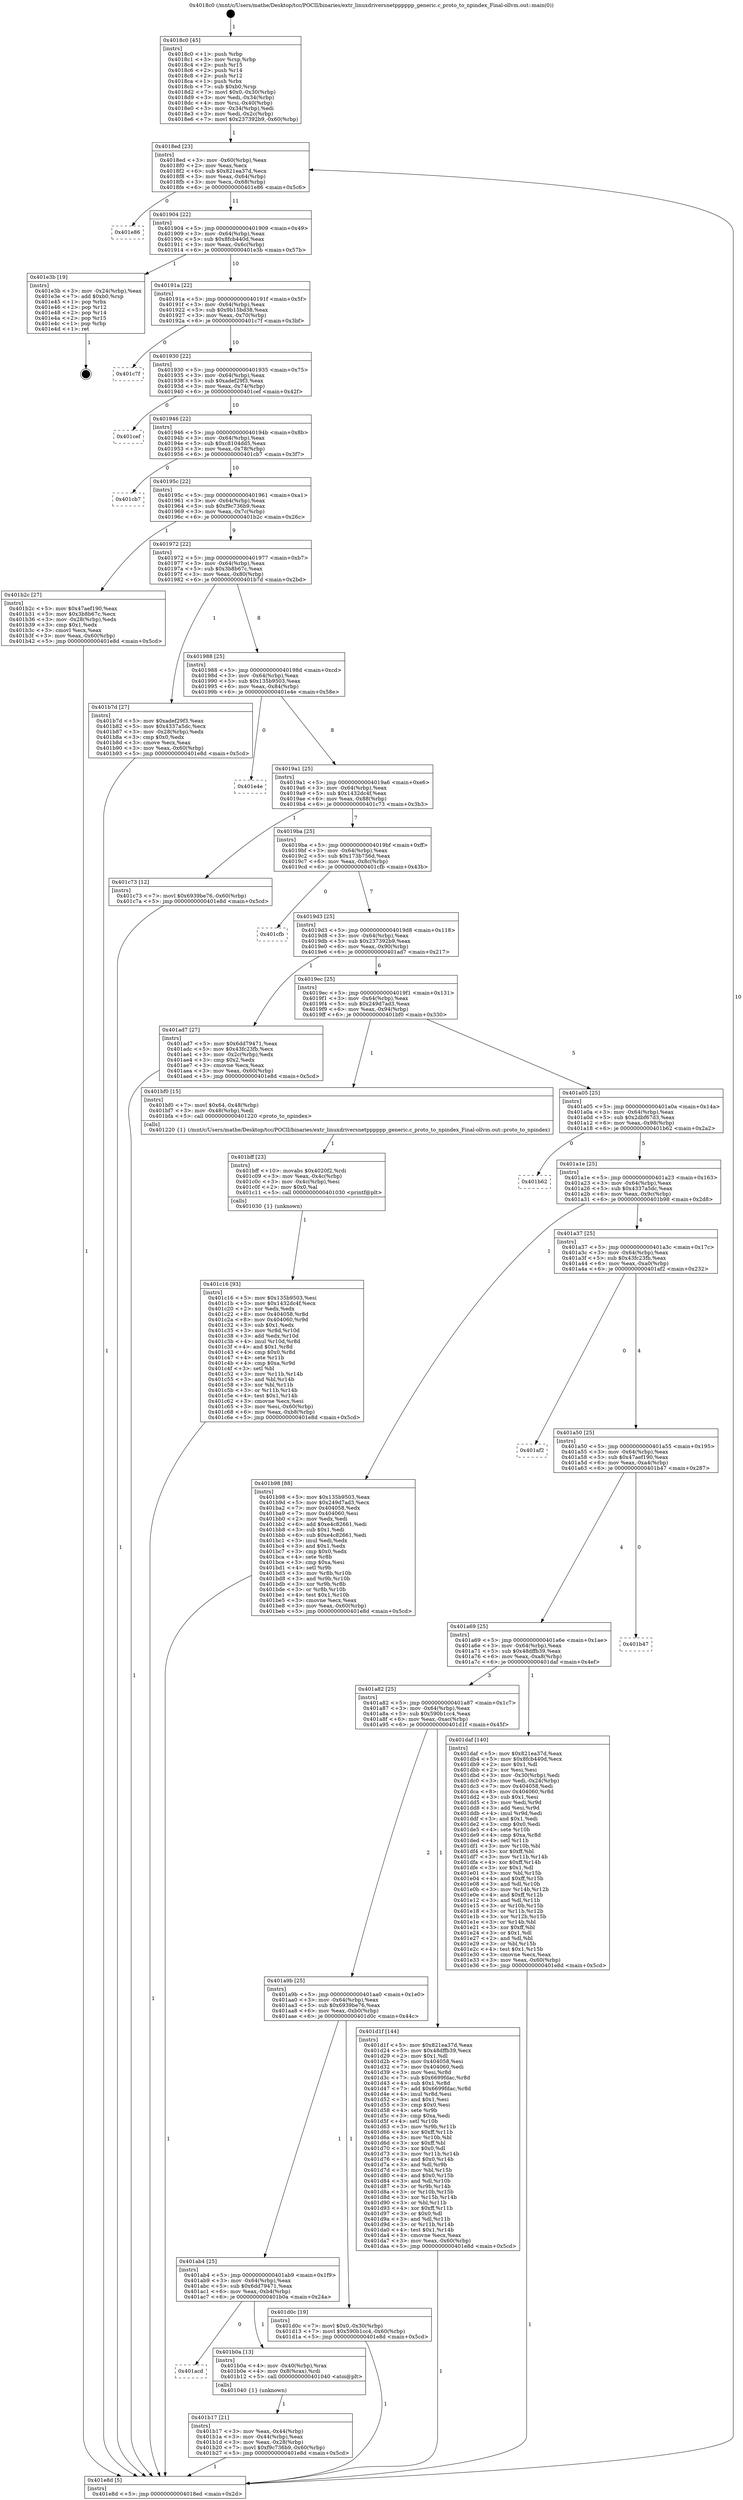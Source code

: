 digraph "0x4018c0" {
  label = "0x4018c0 (/mnt/c/Users/mathe/Desktop/tcc/POCII/binaries/extr_linuxdriversnetpppppp_generic.c_proto_to_npindex_Final-ollvm.out::main(0))"
  labelloc = "t"
  node[shape=record]

  Entry [label="",width=0.3,height=0.3,shape=circle,fillcolor=black,style=filled]
  "0x4018ed" [label="{
     0x4018ed [23]\l
     | [instrs]\l
     &nbsp;&nbsp;0x4018ed \<+3\>: mov -0x60(%rbp),%eax\l
     &nbsp;&nbsp;0x4018f0 \<+2\>: mov %eax,%ecx\l
     &nbsp;&nbsp;0x4018f2 \<+6\>: sub $0x821ea37d,%ecx\l
     &nbsp;&nbsp;0x4018f8 \<+3\>: mov %eax,-0x64(%rbp)\l
     &nbsp;&nbsp;0x4018fb \<+3\>: mov %ecx,-0x68(%rbp)\l
     &nbsp;&nbsp;0x4018fe \<+6\>: je 0000000000401e86 \<main+0x5c6\>\l
  }"]
  "0x401e86" [label="{
     0x401e86\l
  }", style=dashed]
  "0x401904" [label="{
     0x401904 [22]\l
     | [instrs]\l
     &nbsp;&nbsp;0x401904 \<+5\>: jmp 0000000000401909 \<main+0x49\>\l
     &nbsp;&nbsp;0x401909 \<+3\>: mov -0x64(%rbp),%eax\l
     &nbsp;&nbsp;0x40190c \<+5\>: sub $0x8fcb440d,%eax\l
     &nbsp;&nbsp;0x401911 \<+3\>: mov %eax,-0x6c(%rbp)\l
     &nbsp;&nbsp;0x401914 \<+6\>: je 0000000000401e3b \<main+0x57b\>\l
  }"]
  Exit [label="",width=0.3,height=0.3,shape=circle,fillcolor=black,style=filled,peripheries=2]
  "0x401e3b" [label="{
     0x401e3b [19]\l
     | [instrs]\l
     &nbsp;&nbsp;0x401e3b \<+3\>: mov -0x24(%rbp),%eax\l
     &nbsp;&nbsp;0x401e3e \<+7\>: add $0xb0,%rsp\l
     &nbsp;&nbsp;0x401e45 \<+1\>: pop %rbx\l
     &nbsp;&nbsp;0x401e46 \<+2\>: pop %r12\l
     &nbsp;&nbsp;0x401e48 \<+2\>: pop %r14\l
     &nbsp;&nbsp;0x401e4a \<+2\>: pop %r15\l
     &nbsp;&nbsp;0x401e4c \<+1\>: pop %rbp\l
     &nbsp;&nbsp;0x401e4d \<+1\>: ret\l
  }"]
  "0x40191a" [label="{
     0x40191a [22]\l
     | [instrs]\l
     &nbsp;&nbsp;0x40191a \<+5\>: jmp 000000000040191f \<main+0x5f\>\l
     &nbsp;&nbsp;0x40191f \<+3\>: mov -0x64(%rbp),%eax\l
     &nbsp;&nbsp;0x401922 \<+5\>: sub $0x9b15bd38,%eax\l
     &nbsp;&nbsp;0x401927 \<+3\>: mov %eax,-0x70(%rbp)\l
     &nbsp;&nbsp;0x40192a \<+6\>: je 0000000000401c7f \<main+0x3bf\>\l
  }"]
  "0x401c16" [label="{
     0x401c16 [93]\l
     | [instrs]\l
     &nbsp;&nbsp;0x401c16 \<+5\>: mov $0x135b9503,%esi\l
     &nbsp;&nbsp;0x401c1b \<+5\>: mov $0x1432dc4f,%ecx\l
     &nbsp;&nbsp;0x401c20 \<+2\>: xor %edx,%edx\l
     &nbsp;&nbsp;0x401c22 \<+8\>: mov 0x404058,%r8d\l
     &nbsp;&nbsp;0x401c2a \<+8\>: mov 0x404060,%r9d\l
     &nbsp;&nbsp;0x401c32 \<+3\>: sub $0x1,%edx\l
     &nbsp;&nbsp;0x401c35 \<+3\>: mov %r8d,%r10d\l
     &nbsp;&nbsp;0x401c38 \<+3\>: add %edx,%r10d\l
     &nbsp;&nbsp;0x401c3b \<+4\>: imul %r10d,%r8d\l
     &nbsp;&nbsp;0x401c3f \<+4\>: and $0x1,%r8d\l
     &nbsp;&nbsp;0x401c43 \<+4\>: cmp $0x0,%r8d\l
     &nbsp;&nbsp;0x401c47 \<+4\>: sete %r11b\l
     &nbsp;&nbsp;0x401c4b \<+4\>: cmp $0xa,%r9d\l
     &nbsp;&nbsp;0x401c4f \<+3\>: setl %bl\l
     &nbsp;&nbsp;0x401c52 \<+3\>: mov %r11b,%r14b\l
     &nbsp;&nbsp;0x401c55 \<+3\>: and %bl,%r14b\l
     &nbsp;&nbsp;0x401c58 \<+3\>: xor %bl,%r11b\l
     &nbsp;&nbsp;0x401c5b \<+3\>: or %r11b,%r14b\l
     &nbsp;&nbsp;0x401c5e \<+4\>: test $0x1,%r14b\l
     &nbsp;&nbsp;0x401c62 \<+3\>: cmovne %ecx,%esi\l
     &nbsp;&nbsp;0x401c65 \<+3\>: mov %esi,-0x60(%rbp)\l
     &nbsp;&nbsp;0x401c68 \<+6\>: mov %eax,-0xb8(%rbp)\l
     &nbsp;&nbsp;0x401c6e \<+5\>: jmp 0000000000401e8d \<main+0x5cd\>\l
  }"]
  "0x401c7f" [label="{
     0x401c7f\l
  }", style=dashed]
  "0x401930" [label="{
     0x401930 [22]\l
     | [instrs]\l
     &nbsp;&nbsp;0x401930 \<+5\>: jmp 0000000000401935 \<main+0x75\>\l
     &nbsp;&nbsp;0x401935 \<+3\>: mov -0x64(%rbp),%eax\l
     &nbsp;&nbsp;0x401938 \<+5\>: sub $0xadef29f3,%eax\l
     &nbsp;&nbsp;0x40193d \<+3\>: mov %eax,-0x74(%rbp)\l
     &nbsp;&nbsp;0x401940 \<+6\>: je 0000000000401cef \<main+0x42f\>\l
  }"]
  "0x401bff" [label="{
     0x401bff [23]\l
     | [instrs]\l
     &nbsp;&nbsp;0x401bff \<+10\>: movabs $0x4020f2,%rdi\l
     &nbsp;&nbsp;0x401c09 \<+3\>: mov %eax,-0x4c(%rbp)\l
     &nbsp;&nbsp;0x401c0c \<+3\>: mov -0x4c(%rbp),%esi\l
     &nbsp;&nbsp;0x401c0f \<+2\>: mov $0x0,%al\l
     &nbsp;&nbsp;0x401c11 \<+5\>: call 0000000000401030 \<printf@plt\>\l
     | [calls]\l
     &nbsp;&nbsp;0x401030 \{1\} (unknown)\l
  }"]
  "0x401cef" [label="{
     0x401cef\l
  }", style=dashed]
  "0x401946" [label="{
     0x401946 [22]\l
     | [instrs]\l
     &nbsp;&nbsp;0x401946 \<+5\>: jmp 000000000040194b \<main+0x8b\>\l
     &nbsp;&nbsp;0x40194b \<+3\>: mov -0x64(%rbp),%eax\l
     &nbsp;&nbsp;0x40194e \<+5\>: sub $0xc8104dd5,%eax\l
     &nbsp;&nbsp;0x401953 \<+3\>: mov %eax,-0x78(%rbp)\l
     &nbsp;&nbsp;0x401956 \<+6\>: je 0000000000401cb7 \<main+0x3f7\>\l
  }"]
  "0x401b17" [label="{
     0x401b17 [21]\l
     | [instrs]\l
     &nbsp;&nbsp;0x401b17 \<+3\>: mov %eax,-0x44(%rbp)\l
     &nbsp;&nbsp;0x401b1a \<+3\>: mov -0x44(%rbp),%eax\l
     &nbsp;&nbsp;0x401b1d \<+3\>: mov %eax,-0x28(%rbp)\l
     &nbsp;&nbsp;0x401b20 \<+7\>: movl $0xf9c736b9,-0x60(%rbp)\l
     &nbsp;&nbsp;0x401b27 \<+5\>: jmp 0000000000401e8d \<main+0x5cd\>\l
  }"]
  "0x401cb7" [label="{
     0x401cb7\l
  }", style=dashed]
  "0x40195c" [label="{
     0x40195c [22]\l
     | [instrs]\l
     &nbsp;&nbsp;0x40195c \<+5\>: jmp 0000000000401961 \<main+0xa1\>\l
     &nbsp;&nbsp;0x401961 \<+3\>: mov -0x64(%rbp),%eax\l
     &nbsp;&nbsp;0x401964 \<+5\>: sub $0xf9c736b9,%eax\l
     &nbsp;&nbsp;0x401969 \<+3\>: mov %eax,-0x7c(%rbp)\l
     &nbsp;&nbsp;0x40196c \<+6\>: je 0000000000401b2c \<main+0x26c\>\l
  }"]
  "0x401acd" [label="{
     0x401acd\l
  }", style=dashed]
  "0x401b2c" [label="{
     0x401b2c [27]\l
     | [instrs]\l
     &nbsp;&nbsp;0x401b2c \<+5\>: mov $0x47aef190,%eax\l
     &nbsp;&nbsp;0x401b31 \<+5\>: mov $0x3b8b67c,%ecx\l
     &nbsp;&nbsp;0x401b36 \<+3\>: mov -0x28(%rbp),%edx\l
     &nbsp;&nbsp;0x401b39 \<+3\>: cmp $0x1,%edx\l
     &nbsp;&nbsp;0x401b3c \<+3\>: cmovl %ecx,%eax\l
     &nbsp;&nbsp;0x401b3f \<+3\>: mov %eax,-0x60(%rbp)\l
     &nbsp;&nbsp;0x401b42 \<+5\>: jmp 0000000000401e8d \<main+0x5cd\>\l
  }"]
  "0x401972" [label="{
     0x401972 [22]\l
     | [instrs]\l
     &nbsp;&nbsp;0x401972 \<+5\>: jmp 0000000000401977 \<main+0xb7\>\l
     &nbsp;&nbsp;0x401977 \<+3\>: mov -0x64(%rbp),%eax\l
     &nbsp;&nbsp;0x40197a \<+5\>: sub $0x3b8b67c,%eax\l
     &nbsp;&nbsp;0x40197f \<+3\>: mov %eax,-0x80(%rbp)\l
     &nbsp;&nbsp;0x401982 \<+6\>: je 0000000000401b7d \<main+0x2bd\>\l
  }"]
  "0x401b0a" [label="{
     0x401b0a [13]\l
     | [instrs]\l
     &nbsp;&nbsp;0x401b0a \<+4\>: mov -0x40(%rbp),%rax\l
     &nbsp;&nbsp;0x401b0e \<+4\>: mov 0x8(%rax),%rdi\l
     &nbsp;&nbsp;0x401b12 \<+5\>: call 0000000000401040 \<atoi@plt\>\l
     | [calls]\l
     &nbsp;&nbsp;0x401040 \{1\} (unknown)\l
  }"]
  "0x401b7d" [label="{
     0x401b7d [27]\l
     | [instrs]\l
     &nbsp;&nbsp;0x401b7d \<+5\>: mov $0xadef29f3,%eax\l
     &nbsp;&nbsp;0x401b82 \<+5\>: mov $0x4337a5dc,%ecx\l
     &nbsp;&nbsp;0x401b87 \<+3\>: mov -0x28(%rbp),%edx\l
     &nbsp;&nbsp;0x401b8a \<+3\>: cmp $0x0,%edx\l
     &nbsp;&nbsp;0x401b8d \<+3\>: cmove %ecx,%eax\l
     &nbsp;&nbsp;0x401b90 \<+3\>: mov %eax,-0x60(%rbp)\l
     &nbsp;&nbsp;0x401b93 \<+5\>: jmp 0000000000401e8d \<main+0x5cd\>\l
  }"]
  "0x401988" [label="{
     0x401988 [25]\l
     | [instrs]\l
     &nbsp;&nbsp;0x401988 \<+5\>: jmp 000000000040198d \<main+0xcd\>\l
     &nbsp;&nbsp;0x40198d \<+3\>: mov -0x64(%rbp),%eax\l
     &nbsp;&nbsp;0x401990 \<+5\>: sub $0x135b9503,%eax\l
     &nbsp;&nbsp;0x401995 \<+6\>: mov %eax,-0x84(%rbp)\l
     &nbsp;&nbsp;0x40199b \<+6\>: je 0000000000401e4e \<main+0x58e\>\l
  }"]
  "0x401ab4" [label="{
     0x401ab4 [25]\l
     | [instrs]\l
     &nbsp;&nbsp;0x401ab4 \<+5\>: jmp 0000000000401ab9 \<main+0x1f9\>\l
     &nbsp;&nbsp;0x401ab9 \<+3\>: mov -0x64(%rbp),%eax\l
     &nbsp;&nbsp;0x401abc \<+5\>: sub $0x6dd79471,%eax\l
     &nbsp;&nbsp;0x401ac1 \<+6\>: mov %eax,-0xb4(%rbp)\l
     &nbsp;&nbsp;0x401ac7 \<+6\>: je 0000000000401b0a \<main+0x24a\>\l
  }"]
  "0x401e4e" [label="{
     0x401e4e\l
  }", style=dashed]
  "0x4019a1" [label="{
     0x4019a1 [25]\l
     | [instrs]\l
     &nbsp;&nbsp;0x4019a1 \<+5\>: jmp 00000000004019a6 \<main+0xe6\>\l
     &nbsp;&nbsp;0x4019a6 \<+3\>: mov -0x64(%rbp),%eax\l
     &nbsp;&nbsp;0x4019a9 \<+5\>: sub $0x1432dc4f,%eax\l
     &nbsp;&nbsp;0x4019ae \<+6\>: mov %eax,-0x88(%rbp)\l
     &nbsp;&nbsp;0x4019b4 \<+6\>: je 0000000000401c73 \<main+0x3b3\>\l
  }"]
  "0x401d0c" [label="{
     0x401d0c [19]\l
     | [instrs]\l
     &nbsp;&nbsp;0x401d0c \<+7\>: movl $0x0,-0x30(%rbp)\l
     &nbsp;&nbsp;0x401d13 \<+7\>: movl $0x590b1cc4,-0x60(%rbp)\l
     &nbsp;&nbsp;0x401d1a \<+5\>: jmp 0000000000401e8d \<main+0x5cd\>\l
  }"]
  "0x401c73" [label="{
     0x401c73 [12]\l
     | [instrs]\l
     &nbsp;&nbsp;0x401c73 \<+7\>: movl $0x6939be76,-0x60(%rbp)\l
     &nbsp;&nbsp;0x401c7a \<+5\>: jmp 0000000000401e8d \<main+0x5cd\>\l
  }"]
  "0x4019ba" [label="{
     0x4019ba [25]\l
     | [instrs]\l
     &nbsp;&nbsp;0x4019ba \<+5\>: jmp 00000000004019bf \<main+0xff\>\l
     &nbsp;&nbsp;0x4019bf \<+3\>: mov -0x64(%rbp),%eax\l
     &nbsp;&nbsp;0x4019c2 \<+5\>: sub $0x173b756d,%eax\l
     &nbsp;&nbsp;0x4019c7 \<+6\>: mov %eax,-0x8c(%rbp)\l
     &nbsp;&nbsp;0x4019cd \<+6\>: je 0000000000401cfb \<main+0x43b\>\l
  }"]
  "0x401a9b" [label="{
     0x401a9b [25]\l
     | [instrs]\l
     &nbsp;&nbsp;0x401a9b \<+5\>: jmp 0000000000401aa0 \<main+0x1e0\>\l
     &nbsp;&nbsp;0x401aa0 \<+3\>: mov -0x64(%rbp),%eax\l
     &nbsp;&nbsp;0x401aa3 \<+5\>: sub $0x6939be76,%eax\l
     &nbsp;&nbsp;0x401aa8 \<+6\>: mov %eax,-0xb0(%rbp)\l
     &nbsp;&nbsp;0x401aae \<+6\>: je 0000000000401d0c \<main+0x44c\>\l
  }"]
  "0x401cfb" [label="{
     0x401cfb\l
  }", style=dashed]
  "0x4019d3" [label="{
     0x4019d3 [25]\l
     | [instrs]\l
     &nbsp;&nbsp;0x4019d3 \<+5\>: jmp 00000000004019d8 \<main+0x118\>\l
     &nbsp;&nbsp;0x4019d8 \<+3\>: mov -0x64(%rbp),%eax\l
     &nbsp;&nbsp;0x4019db \<+5\>: sub $0x237392b9,%eax\l
     &nbsp;&nbsp;0x4019e0 \<+6\>: mov %eax,-0x90(%rbp)\l
     &nbsp;&nbsp;0x4019e6 \<+6\>: je 0000000000401ad7 \<main+0x217\>\l
  }"]
  "0x401d1f" [label="{
     0x401d1f [144]\l
     | [instrs]\l
     &nbsp;&nbsp;0x401d1f \<+5\>: mov $0x821ea37d,%eax\l
     &nbsp;&nbsp;0x401d24 \<+5\>: mov $0x48dffb39,%ecx\l
     &nbsp;&nbsp;0x401d29 \<+2\>: mov $0x1,%dl\l
     &nbsp;&nbsp;0x401d2b \<+7\>: mov 0x404058,%esi\l
     &nbsp;&nbsp;0x401d32 \<+7\>: mov 0x404060,%edi\l
     &nbsp;&nbsp;0x401d39 \<+3\>: mov %esi,%r8d\l
     &nbsp;&nbsp;0x401d3c \<+7\>: sub $0x6699fdac,%r8d\l
     &nbsp;&nbsp;0x401d43 \<+4\>: sub $0x1,%r8d\l
     &nbsp;&nbsp;0x401d47 \<+7\>: add $0x6699fdac,%r8d\l
     &nbsp;&nbsp;0x401d4e \<+4\>: imul %r8d,%esi\l
     &nbsp;&nbsp;0x401d52 \<+3\>: and $0x1,%esi\l
     &nbsp;&nbsp;0x401d55 \<+3\>: cmp $0x0,%esi\l
     &nbsp;&nbsp;0x401d58 \<+4\>: sete %r9b\l
     &nbsp;&nbsp;0x401d5c \<+3\>: cmp $0xa,%edi\l
     &nbsp;&nbsp;0x401d5f \<+4\>: setl %r10b\l
     &nbsp;&nbsp;0x401d63 \<+3\>: mov %r9b,%r11b\l
     &nbsp;&nbsp;0x401d66 \<+4\>: xor $0xff,%r11b\l
     &nbsp;&nbsp;0x401d6a \<+3\>: mov %r10b,%bl\l
     &nbsp;&nbsp;0x401d6d \<+3\>: xor $0xff,%bl\l
     &nbsp;&nbsp;0x401d70 \<+3\>: xor $0x0,%dl\l
     &nbsp;&nbsp;0x401d73 \<+3\>: mov %r11b,%r14b\l
     &nbsp;&nbsp;0x401d76 \<+4\>: and $0x0,%r14b\l
     &nbsp;&nbsp;0x401d7a \<+3\>: and %dl,%r9b\l
     &nbsp;&nbsp;0x401d7d \<+3\>: mov %bl,%r15b\l
     &nbsp;&nbsp;0x401d80 \<+4\>: and $0x0,%r15b\l
     &nbsp;&nbsp;0x401d84 \<+3\>: and %dl,%r10b\l
     &nbsp;&nbsp;0x401d87 \<+3\>: or %r9b,%r14b\l
     &nbsp;&nbsp;0x401d8a \<+3\>: or %r10b,%r15b\l
     &nbsp;&nbsp;0x401d8d \<+3\>: xor %r15b,%r14b\l
     &nbsp;&nbsp;0x401d90 \<+3\>: or %bl,%r11b\l
     &nbsp;&nbsp;0x401d93 \<+4\>: xor $0xff,%r11b\l
     &nbsp;&nbsp;0x401d97 \<+3\>: or $0x0,%dl\l
     &nbsp;&nbsp;0x401d9a \<+3\>: and %dl,%r11b\l
     &nbsp;&nbsp;0x401d9d \<+3\>: or %r11b,%r14b\l
     &nbsp;&nbsp;0x401da0 \<+4\>: test $0x1,%r14b\l
     &nbsp;&nbsp;0x401da4 \<+3\>: cmovne %ecx,%eax\l
     &nbsp;&nbsp;0x401da7 \<+3\>: mov %eax,-0x60(%rbp)\l
     &nbsp;&nbsp;0x401daa \<+5\>: jmp 0000000000401e8d \<main+0x5cd\>\l
  }"]
  "0x401ad7" [label="{
     0x401ad7 [27]\l
     | [instrs]\l
     &nbsp;&nbsp;0x401ad7 \<+5\>: mov $0x6dd79471,%eax\l
     &nbsp;&nbsp;0x401adc \<+5\>: mov $0x43fc23fb,%ecx\l
     &nbsp;&nbsp;0x401ae1 \<+3\>: mov -0x2c(%rbp),%edx\l
     &nbsp;&nbsp;0x401ae4 \<+3\>: cmp $0x2,%edx\l
     &nbsp;&nbsp;0x401ae7 \<+3\>: cmovne %ecx,%eax\l
     &nbsp;&nbsp;0x401aea \<+3\>: mov %eax,-0x60(%rbp)\l
     &nbsp;&nbsp;0x401aed \<+5\>: jmp 0000000000401e8d \<main+0x5cd\>\l
  }"]
  "0x4019ec" [label="{
     0x4019ec [25]\l
     | [instrs]\l
     &nbsp;&nbsp;0x4019ec \<+5\>: jmp 00000000004019f1 \<main+0x131\>\l
     &nbsp;&nbsp;0x4019f1 \<+3\>: mov -0x64(%rbp),%eax\l
     &nbsp;&nbsp;0x4019f4 \<+5\>: sub $0x249d7ad3,%eax\l
     &nbsp;&nbsp;0x4019f9 \<+6\>: mov %eax,-0x94(%rbp)\l
     &nbsp;&nbsp;0x4019ff \<+6\>: je 0000000000401bf0 \<main+0x330\>\l
  }"]
  "0x401e8d" [label="{
     0x401e8d [5]\l
     | [instrs]\l
     &nbsp;&nbsp;0x401e8d \<+5\>: jmp 00000000004018ed \<main+0x2d\>\l
  }"]
  "0x4018c0" [label="{
     0x4018c0 [45]\l
     | [instrs]\l
     &nbsp;&nbsp;0x4018c0 \<+1\>: push %rbp\l
     &nbsp;&nbsp;0x4018c1 \<+3\>: mov %rsp,%rbp\l
     &nbsp;&nbsp;0x4018c4 \<+2\>: push %r15\l
     &nbsp;&nbsp;0x4018c6 \<+2\>: push %r14\l
     &nbsp;&nbsp;0x4018c8 \<+2\>: push %r12\l
     &nbsp;&nbsp;0x4018ca \<+1\>: push %rbx\l
     &nbsp;&nbsp;0x4018cb \<+7\>: sub $0xb0,%rsp\l
     &nbsp;&nbsp;0x4018d2 \<+7\>: movl $0x0,-0x30(%rbp)\l
     &nbsp;&nbsp;0x4018d9 \<+3\>: mov %edi,-0x34(%rbp)\l
     &nbsp;&nbsp;0x4018dc \<+4\>: mov %rsi,-0x40(%rbp)\l
     &nbsp;&nbsp;0x4018e0 \<+3\>: mov -0x34(%rbp),%edi\l
     &nbsp;&nbsp;0x4018e3 \<+3\>: mov %edi,-0x2c(%rbp)\l
     &nbsp;&nbsp;0x4018e6 \<+7\>: movl $0x237392b9,-0x60(%rbp)\l
  }"]
  "0x401a82" [label="{
     0x401a82 [25]\l
     | [instrs]\l
     &nbsp;&nbsp;0x401a82 \<+5\>: jmp 0000000000401a87 \<main+0x1c7\>\l
     &nbsp;&nbsp;0x401a87 \<+3\>: mov -0x64(%rbp),%eax\l
     &nbsp;&nbsp;0x401a8a \<+5\>: sub $0x590b1cc4,%eax\l
     &nbsp;&nbsp;0x401a8f \<+6\>: mov %eax,-0xac(%rbp)\l
     &nbsp;&nbsp;0x401a95 \<+6\>: je 0000000000401d1f \<main+0x45f\>\l
  }"]
  "0x401bf0" [label="{
     0x401bf0 [15]\l
     | [instrs]\l
     &nbsp;&nbsp;0x401bf0 \<+7\>: movl $0x64,-0x48(%rbp)\l
     &nbsp;&nbsp;0x401bf7 \<+3\>: mov -0x48(%rbp),%edi\l
     &nbsp;&nbsp;0x401bfa \<+5\>: call 0000000000401220 \<proto_to_npindex\>\l
     | [calls]\l
     &nbsp;&nbsp;0x401220 \{1\} (/mnt/c/Users/mathe/Desktop/tcc/POCII/binaries/extr_linuxdriversnetpppppp_generic.c_proto_to_npindex_Final-ollvm.out::proto_to_npindex)\l
  }"]
  "0x401a05" [label="{
     0x401a05 [25]\l
     | [instrs]\l
     &nbsp;&nbsp;0x401a05 \<+5\>: jmp 0000000000401a0a \<main+0x14a\>\l
     &nbsp;&nbsp;0x401a0a \<+3\>: mov -0x64(%rbp),%eax\l
     &nbsp;&nbsp;0x401a0d \<+5\>: sub $0x2dbf67d3,%eax\l
     &nbsp;&nbsp;0x401a12 \<+6\>: mov %eax,-0x98(%rbp)\l
     &nbsp;&nbsp;0x401a18 \<+6\>: je 0000000000401b62 \<main+0x2a2\>\l
  }"]
  "0x401daf" [label="{
     0x401daf [140]\l
     | [instrs]\l
     &nbsp;&nbsp;0x401daf \<+5\>: mov $0x821ea37d,%eax\l
     &nbsp;&nbsp;0x401db4 \<+5\>: mov $0x8fcb440d,%ecx\l
     &nbsp;&nbsp;0x401db9 \<+2\>: mov $0x1,%dl\l
     &nbsp;&nbsp;0x401dbb \<+2\>: xor %esi,%esi\l
     &nbsp;&nbsp;0x401dbd \<+3\>: mov -0x30(%rbp),%edi\l
     &nbsp;&nbsp;0x401dc0 \<+3\>: mov %edi,-0x24(%rbp)\l
     &nbsp;&nbsp;0x401dc3 \<+7\>: mov 0x404058,%edi\l
     &nbsp;&nbsp;0x401dca \<+8\>: mov 0x404060,%r8d\l
     &nbsp;&nbsp;0x401dd2 \<+3\>: sub $0x1,%esi\l
     &nbsp;&nbsp;0x401dd5 \<+3\>: mov %edi,%r9d\l
     &nbsp;&nbsp;0x401dd8 \<+3\>: add %esi,%r9d\l
     &nbsp;&nbsp;0x401ddb \<+4\>: imul %r9d,%edi\l
     &nbsp;&nbsp;0x401ddf \<+3\>: and $0x1,%edi\l
     &nbsp;&nbsp;0x401de2 \<+3\>: cmp $0x0,%edi\l
     &nbsp;&nbsp;0x401de5 \<+4\>: sete %r10b\l
     &nbsp;&nbsp;0x401de9 \<+4\>: cmp $0xa,%r8d\l
     &nbsp;&nbsp;0x401ded \<+4\>: setl %r11b\l
     &nbsp;&nbsp;0x401df1 \<+3\>: mov %r10b,%bl\l
     &nbsp;&nbsp;0x401df4 \<+3\>: xor $0xff,%bl\l
     &nbsp;&nbsp;0x401df7 \<+3\>: mov %r11b,%r14b\l
     &nbsp;&nbsp;0x401dfa \<+4\>: xor $0xff,%r14b\l
     &nbsp;&nbsp;0x401dfe \<+3\>: xor $0x1,%dl\l
     &nbsp;&nbsp;0x401e01 \<+3\>: mov %bl,%r15b\l
     &nbsp;&nbsp;0x401e04 \<+4\>: and $0xff,%r15b\l
     &nbsp;&nbsp;0x401e08 \<+3\>: and %dl,%r10b\l
     &nbsp;&nbsp;0x401e0b \<+3\>: mov %r14b,%r12b\l
     &nbsp;&nbsp;0x401e0e \<+4\>: and $0xff,%r12b\l
     &nbsp;&nbsp;0x401e12 \<+3\>: and %dl,%r11b\l
     &nbsp;&nbsp;0x401e15 \<+3\>: or %r10b,%r15b\l
     &nbsp;&nbsp;0x401e18 \<+3\>: or %r11b,%r12b\l
     &nbsp;&nbsp;0x401e1b \<+3\>: xor %r12b,%r15b\l
     &nbsp;&nbsp;0x401e1e \<+3\>: or %r14b,%bl\l
     &nbsp;&nbsp;0x401e21 \<+3\>: xor $0xff,%bl\l
     &nbsp;&nbsp;0x401e24 \<+3\>: or $0x1,%dl\l
     &nbsp;&nbsp;0x401e27 \<+2\>: and %dl,%bl\l
     &nbsp;&nbsp;0x401e29 \<+3\>: or %bl,%r15b\l
     &nbsp;&nbsp;0x401e2c \<+4\>: test $0x1,%r15b\l
     &nbsp;&nbsp;0x401e30 \<+3\>: cmovne %ecx,%eax\l
     &nbsp;&nbsp;0x401e33 \<+3\>: mov %eax,-0x60(%rbp)\l
     &nbsp;&nbsp;0x401e36 \<+5\>: jmp 0000000000401e8d \<main+0x5cd\>\l
  }"]
  "0x401b62" [label="{
     0x401b62\l
  }", style=dashed]
  "0x401a1e" [label="{
     0x401a1e [25]\l
     | [instrs]\l
     &nbsp;&nbsp;0x401a1e \<+5\>: jmp 0000000000401a23 \<main+0x163\>\l
     &nbsp;&nbsp;0x401a23 \<+3\>: mov -0x64(%rbp),%eax\l
     &nbsp;&nbsp;0x401a26 \<+5\>: sub $0x4337a5dc,%eax\l
     &nbsp;&nbsp;0x401a2b \<+6\>: mov %eax,-0x9c(%rbp)\l
     &nbsp;&nbsp;0x401a31 \<+6\>: je 0000000000401b98 \<main+0x2d8\>\l
  }"]
  "0x401a69" [label="{
     0x401a69 [25]\l
     | [instrs]\l
     &nbsp;&nbsp;0x401a69 \<+5\>: jmp 0000000000401a6e \<main+0x1ae\>\l
     &nbsp;&nbsp;0x401a6e \<+3\>: mov -0x64(%rbp),%eax\l
     &nbsp;&nbsp;0x401a71 \<+5\>: sub $0x48dffb39,%eax\l
     &nbsp;&nbsp;0x401a76 \<+6\>: mov %eax,-0xa8(%rbp)\l
     &nbsp;&nbsp;0x401a7c \<+6\>: je 0000000000401daf \<main+0x4ef\>\l
  }"]
  "0x401b98" [label="{
     0x401b98 [88]\l
     | [instrs]\l
     &nbsp;&nbsp;0x401b98 \<+5\>: mov $0x135b9503,%eax\l
     &nbsp;&nbsp;0x401b9d \<+5\>: mov $0x249d7ad3,%ecx\l
     &nbsp;&nbsp;0x401ba2 \<+7\>: mov 0x404058,%edx\l
     &nbsp;&nbsp;0x401ba9 \<+7\>: mov 0x404060,%esi\l
     &nbsp;&nbsp;0x401bb0 \<+2\>: mov %edx,%edi\l
     &nbsp;&nbsp;0x401bb2 \<+6\>: add $0xe4c82661,%edi\l
     &nbsp;&nbsp;0x401bb8 \<+3\>: sub $0x1,%edi\l
     &nbsp;&nbsp;0x401bbb \<+6\>: sub $0xe4c82661,%edi\l
     &nbsp;&nbsp;0x401bc1 \<+3\>: imul %edi,%edx\l
     &nbsp;&nbsp;0x401bc4 \<+3\>: and $0x1,%edx\l
     &nbsp;&nbsp;0x401bc7 \<+3\>: cmp $0x0,%edx\l
     &nbsp;&nbsp;0x401bca \<+4\>: sete %r8b\l
     &nbsp;&nbsp;0x401bce \<+3\>: cmp $0xa,%esi\l
     &nbsp;&nbsp;0x401bd1 \<+4\>: setl %r9b\l
     &nbsp;&nbsp;0x401bd5 \<+3\>: mov %r8b,%r10b\l
     &nbsp;&nbsp;0x401bd8 \<+3\>: and %r9b,%r10b\l
     &nbsp;&nbsp;0x401bdb \<+3\>: xor %r9b,%r8b\l
     &nbsp;&nbsp;0x401bde \<+3\>: or %r8b,%r10b\l
     &nbsp;&nbsp;0x401be1 \<+4\>: test $0x1,%r10b\l
     &nbsp;&nbsp;0x401be5 \<+3\>: cmovne %ecx,%eax\l
     &nbsp;&nbsp;0x401be8 \<+3\>: mov %eax,-0x60(%rbp)\l
     &nbsp;&nbsp;0x401beb \<+5\>: jmp 0000000000401e8d \<main+0x5cd\>\l
  }"]
  "0x401a37" [label="{
     0x401a37 [25]\l
     | [instrs]\l
     &nbsp;&nbsp;0x401a37 \<+5\>: jmp 0000000000401a3c \<main+0x17c\>\l
     &nbsp;&nbsp;0x401a3c \<+3\>: mov -0x64(%rbp),%eax\l
     &nbsp;&nbsp;0x401a3f \<+5\>: sub $0x43fc23fb,%eax\l
     &nbsp;&nbsp;0x401a44 \<+6\>: mov %eax,-0xa0(%rbp)\l
     &nbsp;&nbsp;0x401a4a \<+6\>: je 0000000000401af2 \<main+0x232\>\l
  }"]
  "0x401b47" [label="{
     0x401b47\l
  }", style=dashed]
  "0x401af2" [label="{
     0x401af2\l
  }", style=dashed]
  "0x401a50" [label="{
     0x401a50 [25]\l
     | [instrs]\l
     &nbsp;&nbsp;0x401a50 \<+5\>: jmp 0000000000401a55 \<main+0x195\>\l
     &nbsp;&nbsp;0x401a55 \<+3\>: mov -0x64(%rbp),%eax\l
     &nbsp;&nbsp;0x401a58 \<+5\>: sub $0x47aef190,%eax\l
     &nbsp;&nbsp;0x401a5d \<+6\>: mov %eax,-0xa4(%rbp)\l
     &nbsp;&nbsp;0x401a63 \<+6\>: je 0000000000401b47 \<main+0x287\>\l
  }"]
  Entry -> "0x4018c0" [label=" 1"]
  "0x4018ed" -> "0x401e86" [label=" 0"]
  "0x4018ed" -> "0x401904" [label=" 11"]
  "0x401e3b" -> Exit [label=" 1"]
  "0x401904" -> "0x401e3b" [label=" 1"]
  "0x401904" -> "0x40191a" [label=" 10"]
  "0x401daf" -> "0x401e8d" [label=" 1"]
  "0x40191a" -> "0x401c7f" [label=" 0"]
  "0x40191a" -> "0x401930" [label=" 10"]
  "0x401d1f" -> "0x401e8d" [label=" 1"]
  "0x401930" -> "0x401cef" [label=" 0"]
  "0x401930" -> "0x401946" [label=" 10"]
  "0x401d0c" -> "0x401e8d" [label=" 1"]
  "0x401946" -> "0x401cb7" [label=" 0"]
  "0x401946" -> "0x40195c" [label=" 10"]
  "0x401c73" -> "0x401e8d" [label=" 1"]
  "0x40195c" -> "0x401b2c" [label=" 1"]
  "0x40195c" -> "0x401972" [label=" 9"]
  "0x401c16" -> "0x401e8d" [label=" 1"]
  "0x401972" -> "0x401b7d" [label=" 1"]
  "0x401972" -> "0x401988" [label=" 8"]
  "0x401bff" -> "0x401c16" [label=" 1"]
  "0x401988" -> "0x401e4e" [label=" 0"]
  "0x401988" -> "0x4019a1" [label=" 8"]
  "0x401b98" -> "0x401e8d" [label=" 1"]
  "0x4019a1" -> "0x401c73" [label=" 1"]
  "0x4019a1" -> "0x4019ba" [label=" 7"]
  "0x401b7d" -> "0x401e8d" [label=" 1"]
  "0x4019ba" -> "0x401cfb" [label=" 0"]
  "0x4019ba" -> "0x4019d3" [label=" 7"]
  "0x401b17" -> "0x401e8d" [label=" 1"]
  "0x4019d3" -> "0x401ad7" [label=" 1"]
  "0x4019d3" -> "0x4019ec" [label=" 6"]
  "0x401ad7" -> "0x401e8d" [label=" 1"]
  "0x4018c0" -> "0x4018ed" [label=" 1"]
  "0x401e8d" -> "0x4018ed" [label=" 10"]
  "0x401b0a" -> "0x401b17" [label=" 1"]
  "0x4019ec" -> "0x401bf0" [label=" 1"]
  "0x4019ec" -> "0x401a05" [label=" 5"]
  "0x401ab4" -> "0x401b0a" [label=" 1"]
  "0x401a05" -> "0x401b62" [label=" 0"]
  "0x401a05" -> "0x401a1e" [label=" 5"]
  "0x401bf0" -> "0x401bff" [label=" 1"]
  "0x401a1e" -> "0x401b98" [label=" 1"]
  "0x401a1e" -> "0x401a37" [label=" 4"]
  "0x401a9b" -> "0x401d0c" [label=" 1"]
  "0x401a37" -> "0x401af2" [label=" 0"]
  "0x401a37" -> "0x401a50" [label=" 4"]
  "0x401b2c" -> "0x401e8d" [label=" 1"]
  "0x401a50" -> "0x401b47" [label=" 0"]
  "0x401a50" -> "0x401a69" [label=" 4"]
  "0x401a9b" -> "0x401ab4" [label=" 1"]
  "0x401a69" -> "0x401daf" [label=" 1"]
  "0x401a69" -> "0x401a82" [label=" 3"]
  "0x401ab4" -> "0x401acd" [label=" 0"]
  "0x401a82" -> "0x401d1f" [label=" 1"]
  "0x401a82" -> "0x401a9b" [label=" 2"]
}
